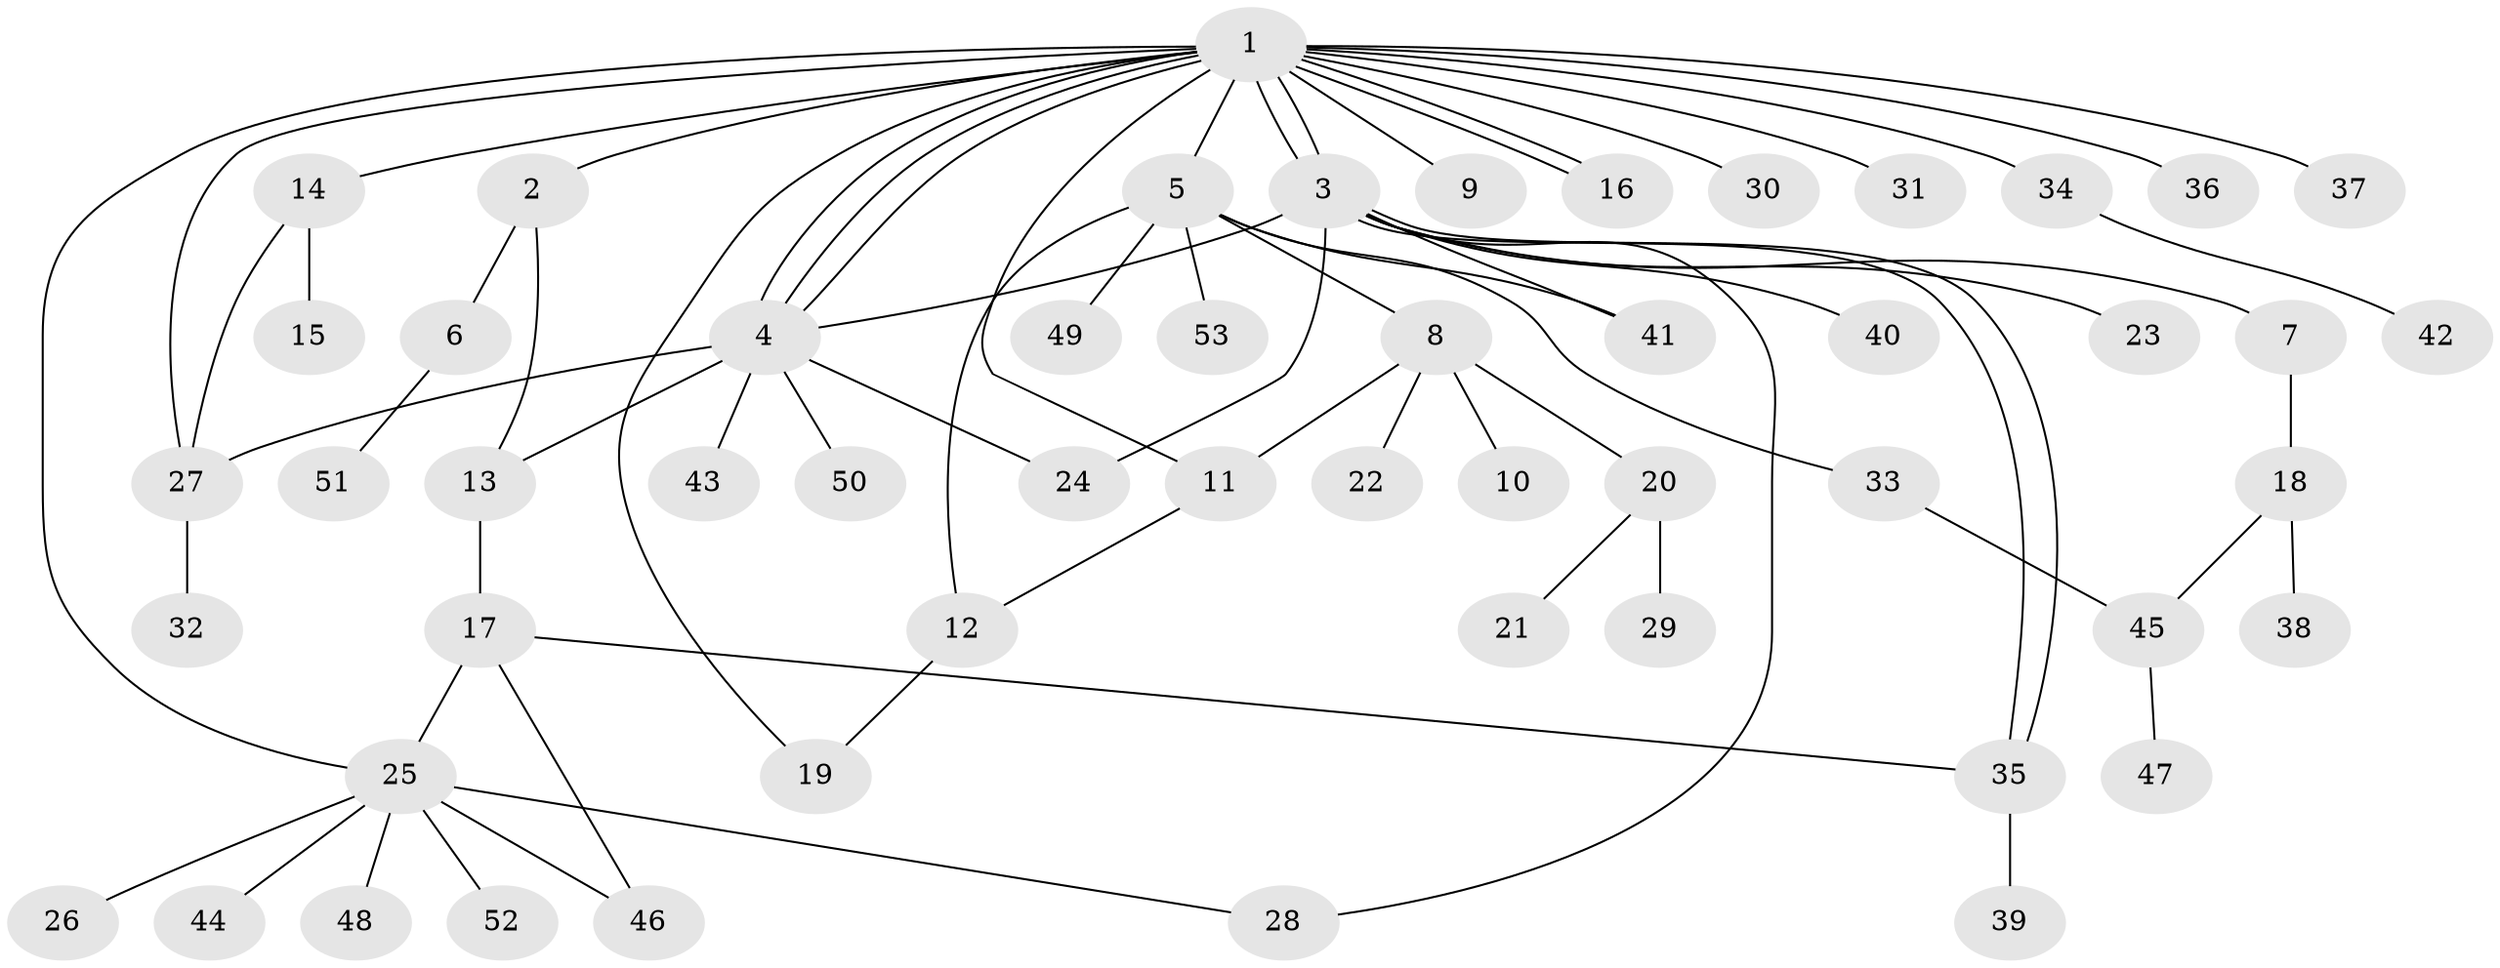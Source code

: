 // coarse degree distribution, {19: 0.03225806451612903, 3: 0.12903225806451613, 9: 0.03225806451612903, 8: 0.03225806451612903, 7: 0.03225806451612903, 2: 0.22580645161290322, 1: 0.4838709677419355, 4: 0.03225806451612903}
// Generated by graph-tools (version 1.1) at 2025/18/03/04/25 18:18:24]
// undirected, 53 vertices, 71 edges
graph export_dot {
graph [start="1"]
  node [color=gray90,style=filled];
  1;
  2;
  3;
  4;
  5;
  6;
  7;
  8;
  9;
  10;
  11;
  12;
  13;
  14;
  15;
  16;
  17;
  18;
  19;
  20;
  21;
  22;
  23;
  24;
  25;
  26;
  27;
  28;
  29;
  30;
  31;
  32;
  33;
  34;
  35;
  36;
  37;
  38;
  39;
  40;
  41;
  42;
  43;
  44;
  45;
  46;
  47;
  48;
  49;
  50;
  51;
  52;
  53;
  1 -- 2;
  1 -- 3;
  1 -- 3;
  1 -- 4;
  1 -- 4;
  1 -- 4;
  1 -- 5;
  1 -- 9;
  1 -- 11;
  1 -- 14;
  1 -- 16;
  1 -- 16;
  1 -- 19;
  1 -- 25;
  1 -- 27;
  1 -- 30;
  1 -- 31;
  1 -- 34;
  1 -- 36;
  1 -- 37;
  2 -- 6;
  2 -- 13;
  3 -- 4;
  3 -- 7;
  3 -- 23;
  3 -- 24;
  3 -- 28;
  3 -- 35;
  3 -- 35;
  3 -- 40;
  3 -- 41;
  4 -- 13;
  4 -- 24;
  4 -- 27;
  4 -- 43;
  4 -- 50;
  5 -- 8;
  5 -- 12;
  5 -- 33;
  5 -- 41;
  5 -- 49;
  5 -- 53;
  6 -- 51;
  7 -- 18;
  8 -- 10;
  8 -- 11;
  8 -- 20;
  8 -- 22;
  11 -- 12;
  12 -- 19;
  13 -- 17;
  14 -- 15;
  14 -- 27;
  17 -- 25;
  17 -- 35;
  17 -- 46;
  18 -- 38;
  18 -- 45;
  20 -- 21;
  20 -- 29;
  25 -- 26;
  25 -- 28;
  25 -- 44;
  25 -- 46;
  25 -- 48;
  25 -- 52;
  27 -- 32;
  33 -- 45;
  34 -- 42;
  35 -- 39;
  45 -- 47;
}
